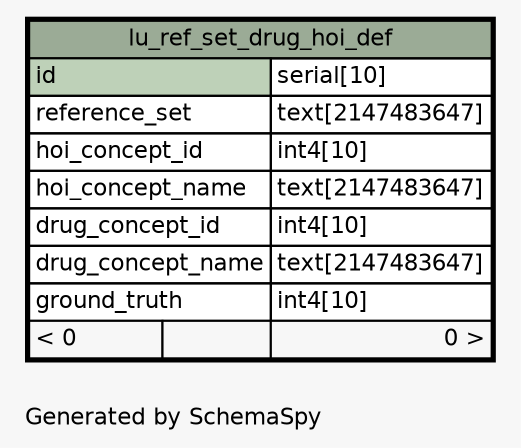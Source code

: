 // dot 2.38.0 on Linux 3.16.0-38-generic
// SchemaSpy rev 590
digraph "oneDegreeRelationshipsDiagram" {
  graph [
    rankdir="RL"
    bgcolor="#f7f7f7"
    label="\nGenerated by SchemaSpy"
    labeljust="l"
    nodesep="0.18"
    ranksep="0.46"
    fontname="Helvetica"
    fontsize="11"
  ];
  node [
    fontname="Helvetica"
    fontsize="11"
    shape="plaintext"
  ];
  edge [
    arrowsize="0.8"
  ];
  "lu_ref_set_drug_hoi_def" [
    label=<
    <TABLE BORDER="2" CELLBORDER="1" CELLSPACING="0" BGCOLOR="#ffffff">
      <TR><TD COLSPAN="3" BGCOLOR="#9bab96" ALIGN="CENTER">lu_ref_set_drug_hoi_def</TD></TR>
      <TR><TD PORT="id" COLSPAN="2" BGCOLOR="#bed1b8" ALIGN="LEFT">id</TD><TD PORT="id.type" ALIGN="LEFT">serial[10]</TD></TR>
      <TR><TD PORT="reference_set" COLSPAN="2" ALIGN="LEFT">reference_set</TD><TD PORT="reference_set.type" ALIGN="LEFT">text[2147483647]</TD></TR>
      <TR><TD PORT="hoi_concept_id" COLSPAN="2" ALIGN="LEFT">hoi_concept_id</TD><TD PORT="hoi_concept_id.type" ALIGN="LEFT">int4[10]</TD></TR>
      <TR><TD PORT="hoi_concept_name" COLSPAN="2" ALIGN="LEFT">hoi_concept_name</TD><TD PORT="hoi_concept_name.type" ALIGN="LEFT">text[2147483647]</TD></TR>
      <TR><TD PORT="drug_concept_id" COLSPAN="2" ALIGN="LEFT">drug_concept_id</TD><TD PORT="drug_concept_id.type" ALIGN="LEFT">int4[10]</TD></TR>
      <TR><TD PORT="drug_concept_name" COLSPAN="2" ALIGN="LEFT">drug_concept_name</TD><TD PORT="drug_concept_name.type" ALIGN="LEFT">text[2147483647]</TD></TR>
      <TR><TD PORT="ground_truth" COLSPAN="2" ALIGN="LEFT">ground_truth</TD><TD PORT="ground_truth.type" ALIGN="LEFT">int4[10]</TD></TR>
      <TR><TD ALIGN="LEFT" BGCOLOR="#f7f7f7">&lt; 0</TD><TD ALIGN="RIGHT" BGCOLOR="#f7f7f7">  </TD><TD ALIGN="RIGHT" BGCOLOR="#f7f7f7">0 &gt;</TD></TR>
    </TABLE>>
    URL="lu_ref_set_drug_hoi_def.html"
    tooltip="lu_ref_set_drug_hoi_def"
  ];
}
